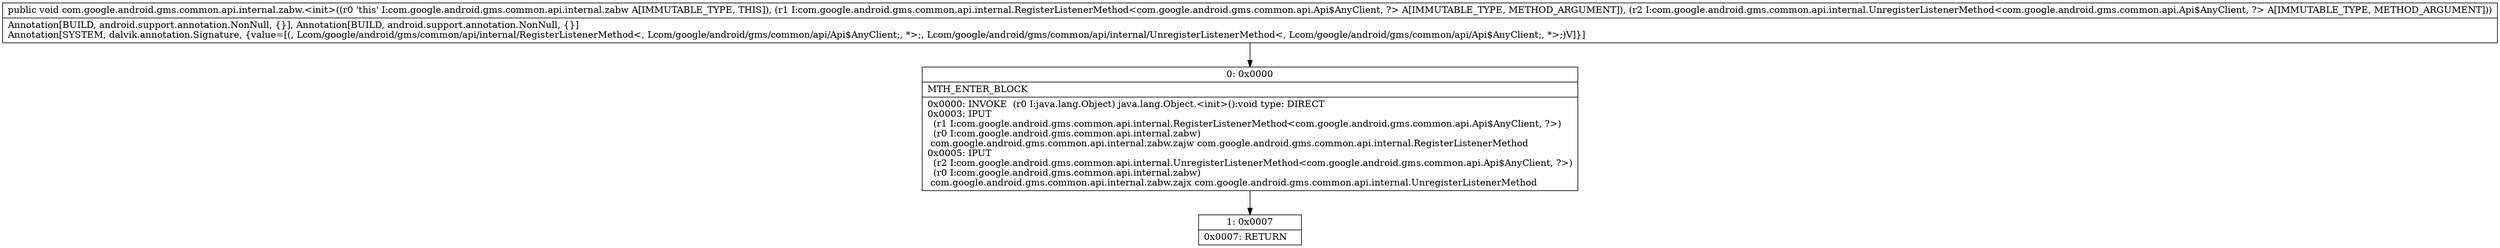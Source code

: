digraph "CFG forcom.google.android.gms.common.api.internal.zabw.\<init\>(Lcom\/google\/android\/gms\/common\/api\/internal\/RegisterListenerMethod;Lcom\/google\/android\/gms\/common\/api\/internal\/UnregisterListenerMethod;)V" {
Node_0 [shape=record,label="{0\:\ 0x0000|MTH_ENTER_BLOCK\l|0x0000: INVOKE  (r0 I:java.lang.Object) java.lang.Object.\<init\>():void type: DIRECT \l0x0003: IPUT  \l  (r1 I:com.google.android.gms.common.api.internal.RegisterListenerMethod\<com.google.android.gms.common.api.Api$AnyClient, ?\>)\l  (r0 I:com.google.android.gms.common.api.internal.zabw)\l com.google.android.gms.common.api.internal.zabw.zajw com.google.android.gms.common.api.internal.RegisterListenerMethod \l0x0005: IPUT  \l  (r2 I:com.google.android.gms.common.api.internal.UnregisterListenerMethod\<com.google.android.gms.common.api.Api$AnyClient, ?\>)\l  (r0 I:com.google.android.gms.common.api.internal.zabw)\l com.google.android.gms.common.api.internal.zabw.zajx com.google.android.gms.common.api.internal.UnregisterListenerMethod \l}"];
Node_1 [shape=record,label="{1\:\ 0x0007|0x0007: RETURN   \l}"];
MethodNode[shape=record,label="{public void com.google.android.gms.common.api.internal.zabw.\<init\>((r0 'this' I:com.google.android.gms.common.api.internal.zabw A[IMMUTABLE_TYPE, THIS]), (r1 I:com.google.android.gms.common.api.internal.RegisterListenerMethod\<com.google.android.gms.common.api.Api$AnyClient, ?\> A[IMMUTABLE_TYPE, METHOD_ARGUMENT]), (r2 I:com.google.android.gms.common.api.internal.UnregisterListenerMethod\<com.google.android.gms.common.api.Api$AnyClient, ?\> A[IMMUTABLE_TYPE, METHOD_ARGUMENT]))  | Annotation[BUILD, android.support.annotation.NonNull, \{\}], Annotation[BUILD, android.support.annotation.NonNull, \{\}]\lAnnotation[SYSTEM, dalvik.annotation.Signature, \{value=[(, Lcom\/google\/android\/gms\/common\/api\/internal\/RegisterListenerMethod\<, Lcom\/google\/android\/gms\/common\/api\/Api$AnyClient;, *\>;, Lcom\/google\/android\/gms\/common\/api\/internal\/UnregisterListenerMethod\<, Lcom\/google\/android\/gms\/common\/api\/Api$AnyClient;, *\>;)V]\}]\l}"];
MethodNode -> Node_0;
Node_0 -> Node_1;
}

